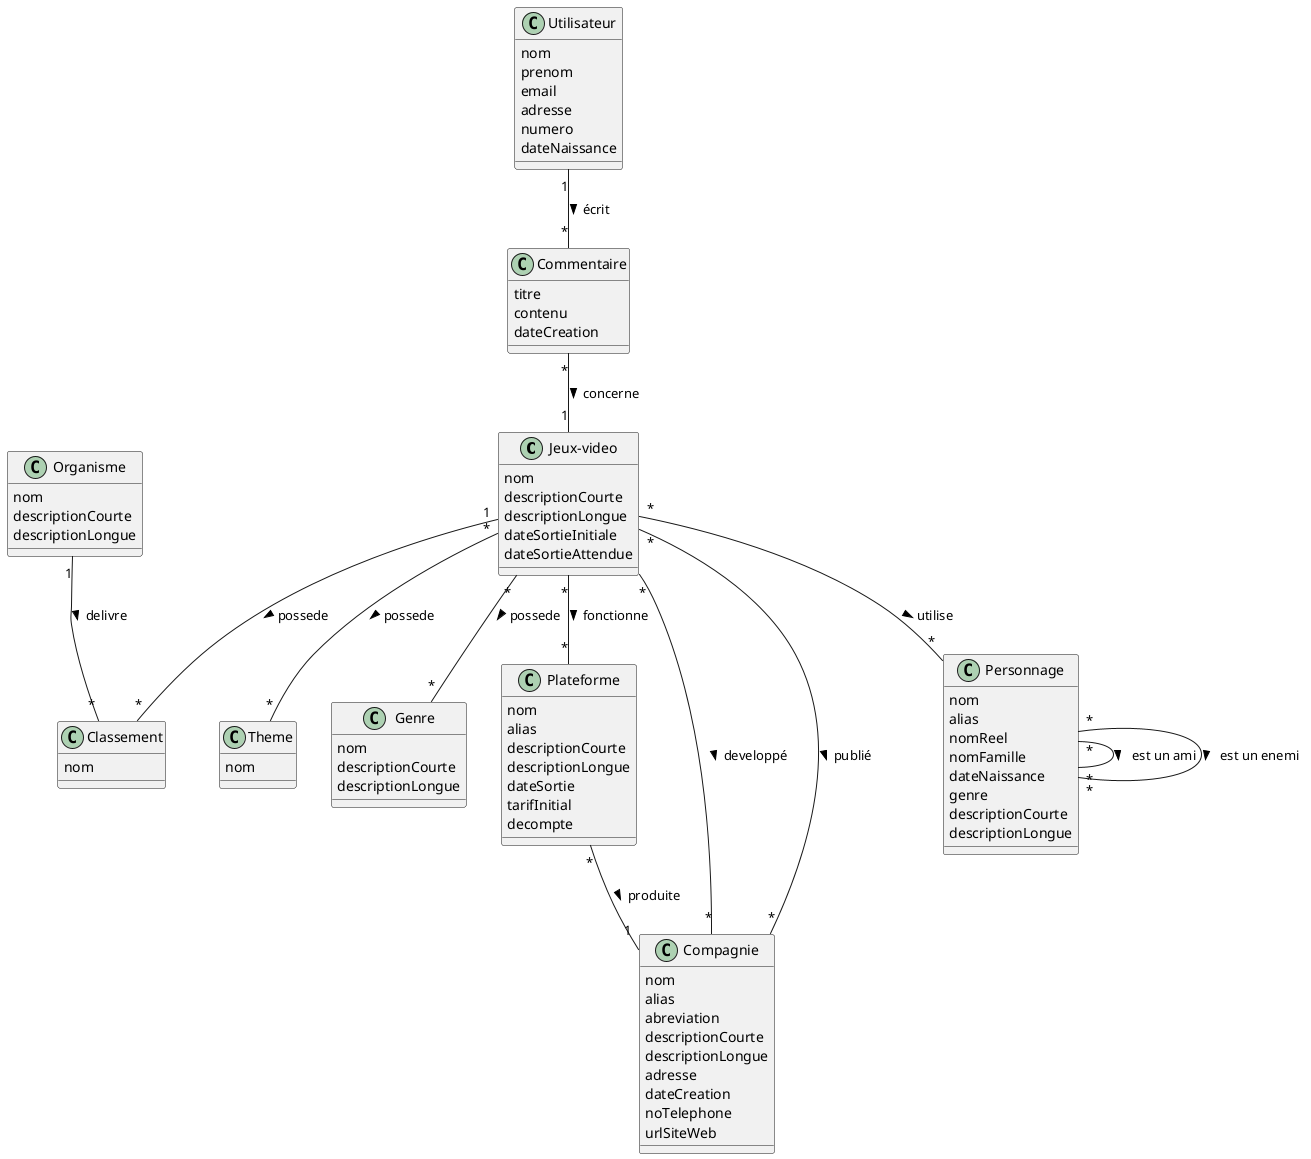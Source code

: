 @startuml Gamepedia
class "Jeux-video" as Jeu {
    nom
    descriptionCourte
    descriptionLongue
    dateSortieInitiale
    dateSortieAttendue
}

class Theme{
    nom
}
class Genre{
    nom
    descriptionCourte
    descriptionLongue
}
class Plateforme{
    nom
    alias
    descriptionCourte
    descriptionLongue
    dateSortie
    tarifInitial
    decompte
}
class Compagnie{
    nom
    alias
    abreviation
    descriptionCourte
    descriptionLongue
    adresse
    dateCreation
    noTelephone
    urlSiteWeb
}
class Classement{
    nom
}
class Organisme{
    nom
    descriptionCourte
    descriptionLongue
}
class Personnage{
    nom
    alias
    nomReel
    nomFamille
    dateNaissance
    genre
    descriptionCourte
    descriptionLongue
}
class Utilisateur{
    nom
    prenom
    email
    adresse
    numero
    dateNaissance
}
class Commentaire{
    titre
    contenu
    dateCreation
}
Commentaire "*"--  "1" Jeu : concerne >
Utilisateur "1" -- "*" Commentaire : écrit >
Jeu "*" -- "*" Theme : possede >
Jeu "*" -- "*" Genre : possede >
Jeu "*" -- "*" Plateforme : fonctionne >
Plateforme "*" -- "1" Compagnie : produite >
Jeu "*" -- "*" Compagnie : developpé >
Jeu "*" -- "*" Compagnie : publié >
Jeu " 1" -- "*" Classement : possede >
Organisme "1" -- "*" Classement :  delivre >
Jeu "*" -- "*" Personnage : utilise >
Personnage "*" -- "*" Personnage : est un ami >
Personnage "*" -- "*" Personnage : est un enemi >

@enduml